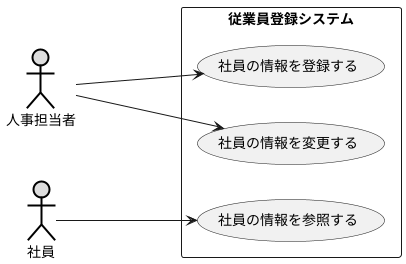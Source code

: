 @startuml

left to right direction


actor 人事担当者 #DDDDDD;line:black;line.bold;
actor 社員 #DDDDDD;line:black;line.bold;
 

rectangle 従業員登録システム {
    usecase 社員の情報を登録する
    usecase 社員の情報を参照する
    usecase 社員の情報を変更する
}

    人事担当者 ---> 社員の情報を登録する
    人事担当者 ---> 社員の情報を変更する
    社員 ---> 社員の情報を参照する

@enduml